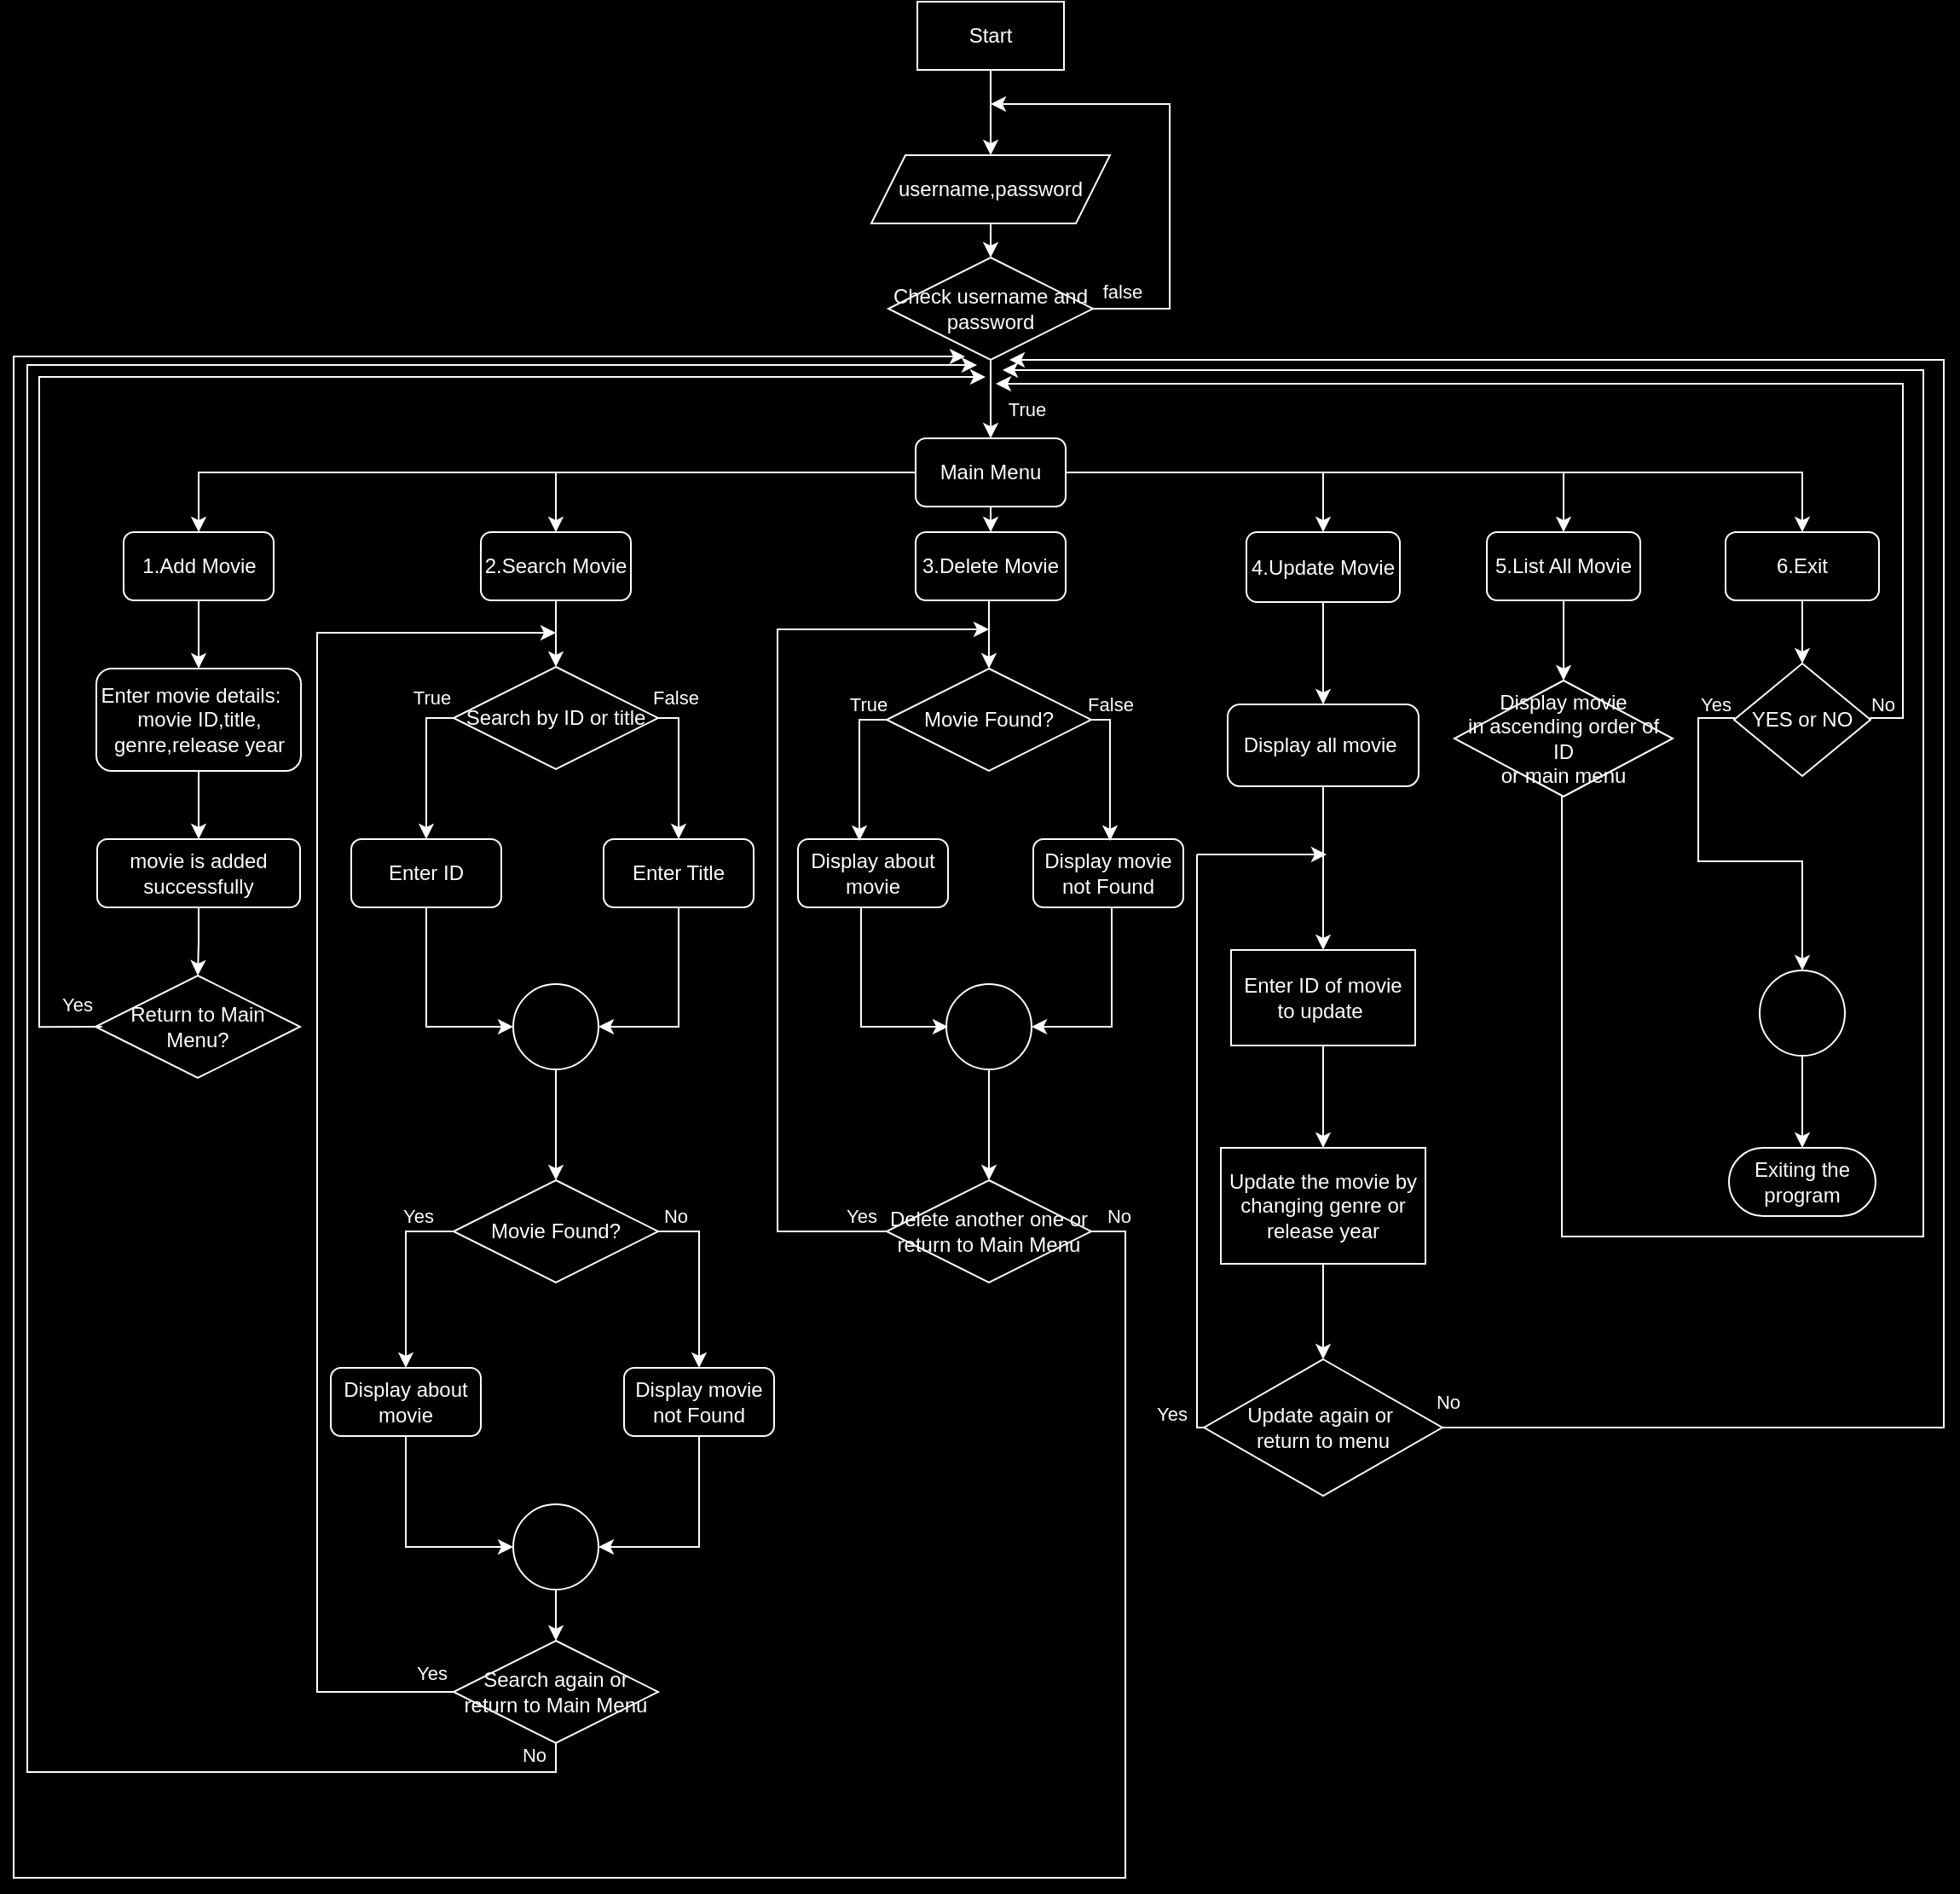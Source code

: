 <mxfile version="24.8.0">
  <diagram id="C5RBs43oDa-KdzZeNtuy" name="Page-1">
    <mxGraphModel dx="2035" dy="1030" grid="0" gridSize="4" guides="1" tooltips="1" connect="1" arrows="1" fold="1" page="1" pageScale="1" pageWidth="1169" pageHeight="1654" background="#000000" math="0" shadow="0">
      <root>
        <object label="" id="WIyWlLk6GJQsqaUBKTNV-0">
          <mxCell />
        </object>
        <mxCell id="WIyWlLk6GJQsqaUBKTNV-1" parent="WIyWlLk6GJQsqaUBKTNV-0" />
        <mxCell id="bXf6qjvEAu1AQfzfNr77-3" style="edgeStyle=orthogonalEdgeStyle;rounded=0;orthogonalLoop=1;jettySize=auto;html=1;entryX=0.5;entryY=0;entryDx=0;entryDy=0;strokeColor=#FFFFFF;" parent="WIyWlLk6GJQsqaUBKTNV-1" source="bXf6qjvEAu1AQfzfNr77-0" target="bXf6qjvEAu1AQfzfNr77-1" edge="1">
          <mxGeometry relative="1" as="geometry" />
        </mxCell>
        <mxCell id="bXf6qjvEAu1AQfzfNr77-0" value="Start" style="rounded=0;whiteSpace=wrap;html=1;arcSize=50;strokeColor=#FFFFFF;fillColor=none;fontColor=#FFFFFF;gradientColor=none;fillStyle=solid;" parent="WIyWlLk6GJQsqaUBKTNV-1" vertex="1">
          <mxGeometry x="553" y="82" width="86" height="40" as="geometry" />
        </mxCell>
        <mxCell id="bXf6qjvEAu1AQfzfNr77-33" style="edgeStyle=orthogonalEdgeStyle;rounded=0;orthogonalLoop=1;jettySize=auto;html=1;exitX=0.5;exitY=1;exitDx=0;exitDy=0;entryX=0.5;entryY=0;entryDx=0;entryDy=0;strokeColor=#FFFFFF;" parent="WIyWlLk6GJQsqaUBKTNV-1" source="bXf6qjvEAu1AQfzfNr77-1" target="bXf6qjvEAu1AQfzfNr77-32" edge="1">
          <mxGeometry relative="1" as="geometry" />
        </mxCell>
        <mxCell id="bXf6qjvEAu1AQfzfNr77-1" value="username,password" style="shape=parallelogram;perimeter=parallelogramPerimeter;whiteSpace=wrap;html=1;fixedSize=1;strokeColor=#FFFFFF;fillColor=none;fontColor=#FFFFFF;gradientColor=none;fillStyle=solid;rounded=0;" parent="WIyWlLk6GJQsqaUBKTNV-1" vertex="1">
          <mxGeometry x="526" y="172" width="140" height="40" as="geometry" />
        </mxCell>
        <mxCell id="bXf6qjvEAu1AQfzfNr77-51" style="edgeStyle=orthogonalEdgeStyle;rounded=0;orthogonalLoop=1;jettySize=auto;html=1;exitX=0.5;exitY=1;exitDx=0;exitDy=0;entryX=0.5;entryY=0;entryDx=0;entryDy=0;strokeColor=#FFFFFF;" parent="WIyWlLk6GJQsqaUBKTNV-1" source="bXf6qjvEAu1AQfzfNr77-4" target="bXf6qjvEAu1AQfzfNr77-12" edge="1">
          <mxGeometry relative="1" as="geometry" />
        </mxCell>
        <mxCell id="bXf6qjvEAu1AQfzfNr77-4" value="1.Add Movie" style="rounded=1;whiteSpace=wrap;html=1;fillColor=none;strokeColor=#FFFFFF;fontColor=#FFFFFF;" parent="WIyWlLk6GJQsqaUBKTNV-1" vertex="1">
          <mxGeometry x="87.5" y="393" width="88" height="40" as="geometry" />
        </mxCell>
        <mxCell id="bXf6qjvEAu1AQfzfNr77-66" style="edgeStyle=orthogonalEdgeStyle;rounded=0;orthogonalLoop=1;jettySize=auto;html=1;entryX=0.5;entryY=0;entryDx=0;entryDy=0;strokeColor=#FFFFFF;" parent="WIyWlLk6GJQsqaUBKTNV-1" source="bXf6qjvEAu1AQfzfNr77-5" target="bXf6qjvEAu1AQfzfNr77-16" edge="1">
          <mxGeometry relative="1" as="geometry" />
        </mxCell>
        <mxCell id="bXf6qjvEAu1AQfzfNr77-5" value="2.Search Movie" style="rounded=1;whiteSpace=wrap;html=1;fillColor=none;strokeColor=#FFFFFF;fontColor=#FFFFFF;" parent="WIyWlLk6GJQsqaUBKTNV-1" vertex="1">
          <mxGeometry x="297" y="393" width="88" height="40" as="geometry" />
        </mxCell>
        <mxCell id="bXf6qjvEAu1AQfzfNr77-69" style="edgeStyle=orthogonalEdgeStyle;rounded=0;orthogonalLoop=1;jettySize=auto;html=1;entryX=0.5;entryY=0;entryDx=0;entryDy=0;strokeColor=#FFFFFF;" parent="WIyWlLk6GJQsqaUBKTNV-1" source="bXf6qjvEAu1AQfzfNr77-6" target="bXf6qjvEAu1AQfzfNr77-25" edge="1">
          <mxGeometry relative="1" as="geometry">
            <Array as="points">
              <mxPoint x="595" y="442" />
              <mxPoint x="595" y="442" />
            </Array>
          </mxGeometry>
        </mxCell>
        <mxCell id="bXf6qjvEAu1AQfzfNr77-6" value="3.Delete Movie" style="rounded=1;whiteSpace=wrap;html=1;fillColor=none;strokeColor=#FFFFFF;fontColor=#FFFFFF;" parent="WIyWlLk6GJQsqaUBKTNV-1" vertex="1">
          <mxGeometry x="552" y="393" width="88" height="40" as="geometry" />
        </mxCell>
        <mxCell id="23tJMaiDq_gJXq7xwIwI-53" value="" style="edgeStyle=orthogonalEdgeStyle;rounded=0;orthogonalLoop=1;jettySize=auto;html=1;strokeColor=#FFFFFF;" parent="WIyWlLk6GJQsqaUBKTNV-1" source="bXf6qjvEAu1AQfzfNr77-7" target="23tJMaiDq_gJXq7xwIwI-15" edge="1">
          <mxGeometry relative="1" as="geometry" />
        </mxCell>
        <mxCell id="bXf6qjvEAu1AQfzfNr77-7" value="4.Update Movie" style="rounded=1;whiteSpace=wrap;html=1;fontColor=#FFFFFF;fillColor=none;strokeColor=#FFFFFF;" parent="WIyWlLk6GJQsqaUBKTNV-1" vertex="1">
          <mxGeometry x="746" y="393" width="90" height="41" as="geometry" />
        </mxCell>
        <mxCell id="23tJMaiDq_gJXq7xwIwI-56" value="" style="edgeStyle=orthogonalEdgeStyle;rounded=0;orthogonalLoop=1;jettySize=auto;html=1;strokeColor=#FFFFFF;" parent="WIyWlLk6GJQsqaUBKTNV-1" source="bXf6qjvEAu1AQfzfNr77-9" target="23tJMaiDq_gJXq7xwIwI-54" edge="1">
          <mxGeometry relative="1" as="geometry" />
        </mxCell>
        <mxCell id="bXf6qjvEAu1AQfzfNr77-9" value="5.List All Movie" style="rounded=1;whiteSpace=wrap;html=1;fontColor=#FFFFFF;fillColor=none;strokeColor=#FFFFFF;" parent="WIyWlLk6GJQsqaUBKTNV-1" vertex="1">
          <mxGeometry x="887" y="393" width="90" height="40" as="geometry" />
        </mxCell>
        <mxCell id="23tJMaiDq_gJXq7xwIwI-66" value="" style="edgeStyle=orthogonalEdgeStyle;rounded=0;orthogonalLoop=1;jettySize=auto;html=1;strokeColor=#FFFFFF;" parent="WIyWlLk6GJQsqaUBKTNV-1" source="bXf6qjvEAu1AQfzfNr77-11" target="23tJMaiDq_gJXq7xwIwI-65" edge="1">
          <mxGeometry relative="1" as="geometry" />
        </mxCell>
        <mxCell id="bXf6qjvEAu1AQfzfNr77-11" value="6.Exit" style="rounded=1;whiteSpace=wrap;html=1;fontColor=#FFFFFF;fillColor=none;strokeColor=#FFFFFF;" parent="WIyWlLk6GJQsqaUBKTNV-1" vertex="1">
          <mxGeometry x="1027" y="393" width="90" height="40" as="geometry" />
        </mxCell>
        <mxCell id="bXf6qjvEAu1AQfzfNr77-52" style="edgeStyle=orthogonalEdgeStyle;rounded=0;orthogonalLoop=1;jettySize=auto;html=1;entryX=0.5;entryY=0;entryDx=0;entryDy=0;strokeColor=#FFFFFF;" parent="WIyWlLk6GJQsqaUBKTNV-1" source="bXf6qjvEAu1AQfzfNr77-12" target="bXf6qjvEAu1AQfzfNr77-13" edge="1">
          <mxGeometry relative="1" as="geometry" />
        </mxCell>
        <mxCell id="bXf6qjvEAu1AQfzfNr77-12" value="Enter movie details:&amp;nbsp; &amp;nbsp; movie ID,title, genre,release year" style="rounded=1;whiteSpace=wrap;html=1;fillColor=none;strokeColor=#FFFFFF;fontColor=#FFFFFF;" parent="WIyWlLk6GJQsqaUBKTNV-1" vertex="1">
          <mxGeometry x="71.5" y="473" width="120" height="60" as="geometry" />
        </mxCell>
        <mxCell id="bXf6qjvEAu1AQfzfNr77-53" style="edgeStyle=orthogonalEdgeStyle;rounded=0;orthogonalLoop=1;jettySize=auto;html=1;entryX=0.5;entryY=0;entryDx=0;entryDy=0;strokeColor=#FFFFFF;" parent="WIyWlLk6GJQsqaUBKTNV-1" source="bXf6qjvEAu1AQfzfNr77-13" target="bXf6qjvEAu1AQfzfNr77-14" edge="1">
          <mxGeometry relative="1" as="geometry" />
        </mxCell>
        <mxCell id="bXf6qjvEAu1AQfzfNr77-13" value="movie is added successfully" style="rounded=1;whiteSpace=wrap;html=1;fillColor=none;strokeColor=#FFFFFF;fontColor=#FFFFFF;" parent="WIyWlLk6GJQsqaUBKTNV-1" vertex="1">
          <mxGeometry x="72" y="573" width="119" height="40" as="geometry" />
        </mxCell>
        <mxCell id="bXf6qjvEAu1AQfzfNr77-54" style="edgeStyle=orthogonalEdgeStyle;rounded=0;orthogonalLoop=1;jettySize=auto;html=1;strokeColor=#FFFFFF;" parent="WIyWlLk6GJQsqaUBKTNV-1" edge="1">
          <mxGeometry relative="1" as="geometry">
            <mxPoint x="593" y="302" as="targetPoint" />
            <mxPoint x="74.882" y="683.059" as="sourcePoint" />
            <Array as="points">
              <mxPoint x="38" y="683" />
              <mxPoint x="38" y="302" />
              <mxPoint x="485" y="302" />
            </Array>
          </mxGeometry>
        </mxCell>
        <mxCell id="ICd2T07HdxXLZbfCCMPQ-11" value="Yes" style="edgeLabel;html=1;align=center;verticalAlign=middle;resizable=0;points=[];fontColor=#FFFFFF;labelBackgroundColor=#000000;" vertex="1" connectable="0" parent="bXf6qjvEAu1AQfzfNr77-54">
          <mxGeometry x="-0.974" y="-4" relative="1" as="geometry">
            <mxPoint x="-3" y="-9" as="offset" />
          </mxGeometry>
        </mxCell>
        <mxCell id="bXf6qjvEAu1AQfzfNr77-14" value="Return to Main Menu?" style="rhombus;whiteSpace=wrap;html=1;fillColor=none;strokeColor=#FFFFFF;fontColor=#FFFFFF;" parent="WIyWlLk6GJQsqaUBKTNV-1" vertex="1">
          <mxGeometry x="71" y="653" width="120" height="60" as="geometry" />
        </mxCell>
        <mxCell id="bXf6qjvEAu1AQfzfNr77-55" style="edgeStyle=orthogonalEdgeStyle;rounded=0;orthogonalLoop=1;jettySize=auto;html=1;entryX=0.5;entryY=0;entryDx=0;entryDy=0;strokeColor=#FFFFFF;" parent="WIyWlLk6GJQsqaUBKTNV-1" source="bXf6qjvEAu1AQfzfNr77-16" target="bXf6qjvEAu1AQfzfNr77-17" edge="1">
          <mxGeometry relative="1" as="geometry">
            <Array as="points">
              <mxPoint x="265" y="502" />
            </Array>
          </mxGeometry>
        </mxCell>
        <mxCell id="ICd2T07HdxXLZbfCCMPQ-12" value="True" style="edgeLabel;html=1;align=center;verticalAlign=middle;resizable=0;points=[];fontColor=#FFFFFF;labelBackgroundColor=#000000;" vertex="1" connectable="0" parent="bXf6qjvEAu1AQfzfNr77-55">
          <mxGeometry x="-0.755" y="1" relative="1" as="geometry">
            <mxPoint x="-3" y="-13" as="offset" />
          </mxGeometry>
        </mxCell>
        <mxCell id="bXf6qjvEAu1AQfzfNr77-56" style="edgeStyle=orthogonalEdgeStyle;rounded=0;orthogonalLoop=1;jettySize=auto;html=1;entryX=0.5;entryY=0;entryDx=0;entryDy=0;strokeColor=#FFFFFF;" parent="WIyWlLk6GJQsqaUBKTNV-1" source="bXf6qjvEAu1AQfzfNr77-16" target="bXf6qjvEAu1AQfzfNr77-18" edge="1">
          <mxGeometry relative="1" as="geometry">
            <Array as="points">
              <mxPoint x="413" y="502" />
            </Array>
          </mxGeometry>
        </mxCell>
        <mxCell id="ICd2T07HdxXLZbfCCMPQ-13" value="False" style="edgeLabel;html=1;align=center;verticalAlign=middle;resizable=0;points=[];fontColor=#FFFFFF;labelBackgroundColor=#000000;" vertex="1" connectable="0" parent="bXf6qjvEAu1AQfzfNr77-56">
          <mxGeometry x="-0.376" relative="1" as="geometry">
            <mxPoint x="-2" y="-26" as="offset" />
          </mxGeometry>
        </mxCell>
        <mxCell id="bXf6qjvEAu1AQfzfNr77-16" value="Search by ID or title" style="rhombus;whiteSpace=wrap;html=1;fillColor=none;strokeColor=#FFFFFF;fontColor=#FFFFFF;" parent="WIyWlLk6GJQsqaUBKTNV-1" vertex="1">
          <mxGeometry x="281" y="472" width="120" height="60" as="geometry" />
        </mxCell>
        <mxCell id="bXf6qjvEAu1AQfzfNr77-57" style="edgeStyle=orthogonalEdgeStyle;rounded=0;orthogonalLoop=1;jettySize=auto;html=1;entryX=0;entryY=0.5;entryDx=0;entryDy=0;strokeColor=#FFFFFF;" parent="WIyWlLk6GJQsqaUBKTNV-1" edge="1">
          <mxGeometry relative="1" as="geometry">
            <mxPoint x="265" y="613" as="sourcePoint" />
            <mxPoint x="316" y="683" as="targetPoint" />
            <Array as="points">
              <mxPoint x="265" y="683.06" />
            </Array>
          </mxGeometry>
        </mxCell>
        <mxCell id="bXf6qjvEAu1AQfzfNr77-17" value="Enter ID" style="rounded=1;whiteSpace=wrap;html=1;fillColor=none;strokeColor=#FFFFFF;fontColor=#FFFFFF;" parent="WIyWlLk6GJQsqaUBKTNV-1" vertex="1">
          <mxGeometry x="221" y="573" width="88" height="40" as="geometry" />
        </mxCell>
        <mxCell id="bXf6qjvEAu1AQfzfNr77-58" style="edgeStyle=orthogonalEdgeStyle;rounded=0;orthogonalLoop=1;jettySize=auto;html=1;entryX=1;entryY=0.5;entryDx=0;entryDy=0;strokeColor=#FFFFFF;" parent="WIyWlLk6GJQsqaUBKTNV-1" source="bXf6qjvEAu1AQfzfNr77-18" target="bXf6qjvEAu1AQfzfNr77-19" edge="1">
          <mxGeometry relative="1" as="geometry">
            <mxPoint x="413" y="682" as="targetPoint" />
            <Array as="points">
              <mxPoint x="413" y="683" />
            </Array>
          </mxGeometry>
        </mxCell>
        <mxCell id="bXf6qjvEAu1AQfzfNr77-18" value="Enter Title" style="rounded=1;whiteSpace=wrap;html=1;fillColor=none;strokeColor=#FFFFFF;fontColor=#FFFFFF;" parent="WIyWlLk6GJQsqaUBKTNV-1" vertex="1">
          <mxGeometry x="369" y="573" width="88" height="40" as="geometry" />
        </mxCell>
        <mxCell id="bXf6qjvEAu1AQfzfNr77-59" style="edgeStyle=orthogonalEdgeStyle;rounded=0;orthogonalLoop=1;jettySize=auto;html=1;entryX=0.5;entryY=0;entryDx=0;entryDy=0;strokeColor=#FFFFFF;" parent="WIyWlLk6GJQsqaUBKTNV-1" source="bXf6qjvEAu1AQfzfNr77-19" target="bXf6qjvEAu1AQfzfNr77-20" edge="1">
          <mxGeometry relative="1" as="geometry" />
        </mxCell>
        <mxCell id="bXf6qjvEAu1AQfzfNr77-19" value="" style="ellipse;whiteSpace=wrap;html=1;aspect=fixed;fillColor=none;strokeColor=#FFFFFF;fontColor=#FFFFFF;" parent="WIyWlLk6GJQsqaUBKTNV-1" vertex="1">
          <mxGeometry x="316" y="658" width="50" height="50" as="geometry" />
        </mxCell>
        <mxCell id="bXf6qjvEAu1AQfzfNr77-60" style="edgeStyle=orthogonalEdgeStyle;rounded=0;orthogonalLoop=1;jettySize=auto;html=1;entryX=0.5;entryY=0;entryDx=0;entryDy=0;strokeColor=#FFFFFF;" parent="WIyWlLk6GJQsqaUBKTNV-1" source="bXf6qjvEAu1AQfzfNr77-20" target="bXf6qjvEAu1AQfzfNr77-21" edge="1">
          <mxGeometry relative="1" as="geometry">
            <Array as="points">
              <mxPoint x="253" y="803" />
            </Array>
          </mxGeometry>
        </mxCell>
        <mxCell id="ICd2T07HdxXLZbfCCMPQ-14" value="Yes" style="edgeLabel;html=1;align=center;verticalAlign=middle;resizable=0;points=[];fontColor=#FFFFFF;labelBackgroundColor=#000000;" vertex="1" connectable="0" parent="bXf6qjvEAu1AQfzfNr77-60">
          <mxGeometry x="-0.602" y="1" relative="1" as="geometry">
            <mxPoint y="-10" as="offset" />
          </mxGeometry>
        </mxCell>
        <mxCell id="bXf6qjvEAu1AQfzfNr77-61" style="edgeStyle=orthogonalEdgeStyle;rounded=0;orthogonalLoop=1;jettySize=auto;html=1;entryX=0.5;entryY=0;entryDx=0;entryDy=0;strokeColor=#FFFFFF;" parent="WIyWlLk6GJQsqaUBKTNV-1" source="bXf6qjvEAu1AQfzfNr77-20" target="bXf6qjvEAu1AQfzfNr77-22" edge="1">
          <mxGeometry relative="1" as="geometry">
            <Array as="points">
              <mxPoint x="425" y="803" />
            </Array>
          </mxGeometry>
        </mxCell>
        <mxCell id="ICd2T07HdxXLZbfCCMPQ-17" value="No" style="edgeLabel;html=1;align=center;verticalAlign=middle;resizable=0;points=[];fontColor=#FFFFFF;labelBackgroundColor=#000000;" vertex="1" connectable="0" parent="bXf6qjvEAu1AQfzfNr77-61">
          <mxGeometry x="-0.787" y="-2" relative="1" as="geometry">
            <mxPoint x="-1" y="-11" as="offset" />
          </mxGeometry>
        </mxCell>
        <mxCell id="bXf6qjvEAu1AQfzfNr77-20" value="Movie Found?" style="rhombus;whiteSpace=wrap;html=1;fillColor=none;strokeColor=#FFFFFF;fontColor=#FFFFFF;" parent="WIyWlLk6GJQsqaUBKTNV-1" vertex="1">
          <mxGeometry x="281" y="773" width="120" height="60" as="geometry" />
        </mxCell>
        <mxCell id="bXf6qjvEAu1AQfzfNr77-62" style="edgeStyle=orthogonalEdgeStyle;rounded=0;orthogonalLoop=1;jettySize=auto;html=1;entryX=0;entryY=0.5;entryDx=0;entryDy=0;strokeColor=#FFFFFF;" parent="WIyWlLk6GJQsqaUBKTNV-1" source="bXf6qjvEAu1AQfzfNr77-21" target="bXf6qjvEAu1AQfzfNr77-30" edge="1">
          <mxGeometry relative="1" as="geometry">
            <Array as="points">
              <mxPoint x="253" y="988" />
            </Array>
          </mxGeometry>
        </mxCell>
        <mxCell id="bXf6qjvEAu1AQfzfNr77-21" value="Display about movie" style="rounded=1;whiteSpace=wrap;html=1;fillColor=none;strokeColor=#FFFFFF;fontColor=#FFFFFF;" parent="WIyWlLk6GJQsqaUBKTNV-1" vertex="1">
          <mxGeometry x="209" y="883" width="88" height="40" as="geometry" />
        </mxCell>
        <mxCell id="bXf6qjvEAu1AQfzfNr77-63" style="edgeStyle=orthogonalEdgeStyle;rounded=0;orthogonalLoop=1;jettySize=auto;html=1;entryX=1;entryY=0.5;entryDx=0;entryDy=0;strokeColor=#FFFFFF;" parent="WIyWlLk6GJQsqaUBKTNV-1" source="bXf6qjvEAu1AQfzfNr77-22" target="bXf6qjvEAu1AQfzfNr77-30" edge="1">
          <mxGeometry relative="1" as="geometry">
            <Array as="points">
              <mxPoint x="425" y="988" />
            </Array>
          </mxGeometry>
        </mxCell>
        <mxCell id="bXf6qjvEAu1AQfzfNr77-22" value="Display movie not Found" style="rounded=1;whiteSpace=wrap;html=1;fillColor=none;strokeColor=#FFFFFF;fontColor=#FFFFFF;" parent="WIyWlLk6GJQsqaUBKTNV-1" vertex="1">
          <mxGeometry x="381" y="883" width="88" height="40" as="geometry" />
        </mxCell>
        <mxCell id="bXf6qjvEAu1AQfzfNr77-65" style="edgeStyle=orthogonalEdgeStyle;rounded=0;orthogonalLoop=1;jettySize=auto;html=1;strokeColor=#FFFFFF;" parent="WIyWlLk6GJQsqaUBKTNV-1" source="bXf6qjvEAu1AQfzfNr77-23" edge="1">
          <mxGeometry relative="1" as="geometry">
            <mxPoint x="341" y="452" as="targetPoint" />
            <Array as="points">
              <mxPoint x="201" y="1073" />
              <mxPoint x="201" y="452" />
            </Array>
          </mxGeometry>
        </mxCell>
        <mxCell id="ICd2T07HdxXLZbfCCMPQ-18" value="Yes" style="edgeLabel;html=1;align=center;verticalAlign=middle;resizable=0;points=[];fontColor=#FFFFFF;labelBackgroundColor=#000000;" vertex="1" connectable="0" parent="bXf6qjvEAu1AQfzfNr77-65">
          <mxGeometry x="-0.968" relative="1" as="geometry">
            <mxPoint y="-11" as="offset" />
          </mxGeometry>
        </mxCell>
        <mxCell id="bXf6qjvEAu1AQfzfNr77-67" style="edgeStyle=orthogonalEdgeStyle;rounded=0;orthogonalLoop=1;jettySize=auto;html=1;exitX=0.5;exitY=1;exitDx=0;exitDy=0;strokeColor=#FFFFFF;" parent="WIyWlLk6GJQsqaUBKTNV-1" edge="1" source="bXf6qjvEAu1AQfzfNr77-23">
          <mxGeometry relative="1" as="geometry">
            <mxPoint x="588" y="295" as="targetPoint" />
            <mxPoint x="338" y="1105" as="sourcePoint" />
            <Array as="points">
              <mxPoint x="341" y="1120" />
              <mxPoint x="31" y="1120" />
              <mxPoint x="31" y="295" />
            </Array>
          </mxGeometry>
        </mxCell>
        <mxCell id="ICd2T07HdxXLZbfCCMPQ-19" value="No" style="edgeLabel;html=1;align=center;verticalAlign=middle;resizable=0;points=[];fontColor=#FFFFFF;labelBackgroundColor=#000000;" vertex="1" connectable="0" parent="bXf6qjvEAu1AQfzfNr77-67">
          <mxGeometry x="-0.965" y="4" relative="1" as="geometry">
            <mxPoint y="-14" as="offset" />
          </mxGeometry>
        </mxCell>
        <mxCell id="bXf6qjvEAu1AQfzfNr77-23" value="Search again or return to Main Menu" style="rhombus;whiteSpace=wrap;html=1;fillColor=none;strokeColor=#FFFFFF;fontColor=#FFFFFF;" parent="WIyWlLk6GJQsqaUBKTNV-1" vertex="1">
          <mxGeometry x="281" y="1043" width="120" height="60" as="geometry" />
        </mxCell>
        <mxCell id="bXf6qjvEAu1AQfzfNr77-25" value="Movie Found?" style="rhombus;whiteSpace=wrap;html=1;fillColor=none;strokeColor=#FFFFFF;fontColor=#FFFFFF;" parent="WIyWlLk6GJQsqaUBKTNV-1" vertex="1">
          <mxGeometry x="535" y="473" width="120" height="60" as="geometry" />
        </mxCell>
        <mxCell id="bXf6qjvEAu1AQfzfNr77-26" value="Display about movie" style="rounded=1;whiteSpace=wrap;html=1;fillColor=none;strokeColor=#FFFFFF;fontColor=#FFFFFF;" parent="WIyWlLk6GJQsqaUBKTNV-1" vertex="1">
          <mxGeometry x="483" y="573" width="88" height="40" as="geometry" />
        </mxCell>
        <mxCell id="bXf6qjvEAu1AQfzfNr77-27" value="Display movie not Found" style="rounded=1;whiteSpace=wrap;html=1;fillColor=none;strokeColor=#FFFFFF;fontColor=#FFFFFF;" parent="WIyWlLk6GJQsqaUBKTNV-1" vertex="1">
          <mxGeometry x="621" y="573" width="88" height="40" as="geometry" />
        </mxCell>
        <mxCell id="bXf6qjvEAu1AQfzfNr77-75" style="edgeStyle=orthogonalEdgeStyle;rounded=0;orthogonalLoop=1;jettySize=auto;html=1;strokeColor=#FFFFFF;" parent="WIyWlLk6GJQsqaUBKTNV-1" source="bXf6qjvEAu1AQfzfNr77-28" edge="1">
          <mxGeometry relative="1" as="geometry">
            <mxPoint x="595" y="450" as="targetPoint" />
            <Array as="points">
              <mxPoint x="471" y="803" />
              <mxPoint x="471" y="450" />
            </Array>
          </mxGeometry>
        </mxCell>
        <mxCell id="ICd2T07HdxXLZbfCCMPQ-21" value="Yes" style="edgeLabel;html=1;align=center;verticalAlign=middle;resizable=0;points=[];fontColor=#FFFFFF;labelBackgroundColor=#000000;" vertex="1" connectable="0" parent="bXf6qjvEAu1AQfzfNr77-75">
          <mxGeometry x="-0.942" y="3" relative="1" as="geometry">
            <mxPoint y="-12" as="offset" />
          </mxGeometry>
        </mxCell>
        <mxCell id="bXf6qjvEAu1AQfzfNr77-76" style="edgeStyle=orthogonalEdgeStyle;rounded=0;orthogonalLoop=1;jettySize=auto;html=1;exitX=1;exitY=0.5;exitDx=0;exitDy=0;strokeColor=#FFFFFF;" parent="WIyWlLk6GJQsqaUBKTNV-1" source="bXf6qjvEAu1AQfzfNr77-28" edge="1">
          <mxGeometry relative="1" as="geometry">
            <mxPoint x="581" y="290" as="targetPoint" />
            <mxPoint x="548" y="833" as="sourcePoint" />
            <Array as="points">
              <mxPoint x="675" y="803" />
              <mxPoint x="675" y="1182" />
              <mxPoint x="23" y="1182" />
              <mxPoint x="23" y="290" />
            </Array>
          </mxGeometry>
        </mxCell>
        <mxCell id="ICd2T07HdxXLZbfCCMPQ-22" value="No" style="edgeLabel;html=1;align=center;verticalAlign=middle;resizable=0;points=[];fontColor=#FFFFFF;labelBackgroundColor=#000000;" vertex="1" connectable="0" parent="bXf6qjvEAu1AQfzfNr77-76">
          <mxGeometry x="-0.988" relative="1" as="geometry">
            <mxPoint x="1" y="-9" as="offset" />
          </mxGeometry>
        </mxCell>
        <mxCell id="bXf6qjvEAu1AQfzfNr77-28" value="Delete another one or return to Main Menu" style="rhombus;whiteSpace=wrap;html=1;fillColor=none;strokeColor=#FFFFFF;fontColor=#FFFFFF;" parent="WIyWlLk6GJQsqaUBKTNV-1" vertex="1">
          <mxGeometry x="535" y="773" width="120" height="60" as="geometry" />
        </mxCell>
        <mxCell id="bXf6qjvEAu1AQfzfNr77-64" style="edgeStyle=orthogonalEdgeStyle;rounded=0;orthogonalLoop=1;jettySize=auto;html=1;entryX=0.5;entryY=0;entryDx=0;entryDy=0;strokeColor=#FFFFFF;" parent="WIyWlLk6GJQsqaUBKTNV-1" source="bXf6qjvEAu1AQfzfNr77-30" target="bXf6qjvEAu1AQfzfNr77-23" edge="1">
          <mxGeometry relative="1" as="geometry" />
        </mxCell>
        <mxCell id="bXf6qjvEAu1AQfzfNr77-30" value="" style="ellipse;whiteSpace=wrap;html=1;aspect=fixed;fillColor=none;strokeColor=#FFFFFF;fontColor=#FFFFFF;" parent="WIyWlLk6GJQsqaUBKTNV-1" vertex="1">
          <mxGeometry x="316" y="963" width="50" height="50" as="geometry" />
        </mxCell>
        <mxCell id="bXf6qjvEAu1AQfzfNr77-74" style="edgeStyle=orthogonalEdgeStyle;rounded=0;orthogonalLoop=1;jettySize=auto;html=1;entryX=0.5;entryY=0;entryDx=0;entryDy=0;strokeColor=#FFFFFF;" parent="WIyWlLk6GJQsqaUBKTNV-1" source="bXf6qjvEAu1AQfzfNr77-31" target="bXf6qjvEAu1AQfzfNr77-28" edge="1">
          <mxGeometry relative="1" as="geometry" />
        </mxCell>
        <mxCell id="bXf6qjvEAu1AQfzfNr77-31" value="" style="ellipse;whiteSpace=wrap;html=1;aspect=fixed;fontColor=#FFFFFF;fillColor=none;strokeColor=#FFFFFF;" parent="WIyWlLk6GJQsqaUBKTNV-1" vertex="1">
          <mxGeometry x="570" y="658" width="50" height="50" as="geometry" />
        </mxCell>
        <mxCell id="bXf6qjvEAu1AQfzfNr77-36" style="edgeStyle=orthogonalEdgeStyle;rounded=0;orthogonalLoop=1;jettySize=auto;html=1;exitX=0.5;exitY=1;exitDx=0;exitDy=0;entryX=0.5;entryY=0;entryDx=0;entryDy=0;strokeColor=#FFFFFF;" parent="WIyWlLk6GJQsqaUBKTNV-1" source="bXf6qjvEAu1AQfzfNr77-32" target="bXf6qjvEAu1AQfzfNr77-35" edge="1">
          <mxGeometry relative="1" as="geometry" />
        </mxCell>
        <mxCell id="bXf6qjvEAu1AQfzfNr77-41" value="True" style="edgeLabel;html=1;align=center;verticalAlign=middle;resizable=0;points=[];fontColor=#FFFFFF;labelBackgroundColor=#000000;" parent="bXf6qjvEAu1AQfzfNr77-36" vertex="1" connectable="0">
          <mxGeometry x="-0.178" y="1" relative="1" as="geometry">
            <mxPoint x="20" y="10" as="offset" />
          </mxGeometry>
        </mxCell>
        <mxCell id="bXf6qjvEAu1AQfzfNr77-38" style="edgeStyle=orthogonalEdgeStyle;rounded=0;orthogonalLoop=1;jettySize=auto;html=1;strokeColor=#FFFFFF;" parent="WIyWlLk6GJQsqaUBKTNV-1" source="bXf6qjvEAu1AQfzfNr77-32" edge="1">
          <mxGeometry relative="1" as="geometry">
            <mxPoint x="596" y="142" as="targetPoint" />
            <Array as="points">
              <mxPoint x="701" y="262" />
              <mxPoint x="701" y="142" />
            </Array>
          </mxGeometry>
        </mxCell>
        <mxCell id="bXf6qjvEAu1AQfzfNr77-40" value="false" style="edgeLabel;html=1;align=center;verticalAlign=middle;resizable=0;points=[];labelBorderColor=none;labelBackgroundColor=#000000;fontColor=#FFFFFF;" parent="bXf6qjvEAu1AQfzfNr77-38" vertex="1" connectable="0">
          <mxGeometry x="-0.81" y="-5" relative="1" as="geometry">
            <mxPoint x="-9" y="-15" as="offset" />
          </mxGeometry>
        </mxCell>
        <mxCell id="bXf6qjvEAu1AQfzfNr77-32" value="Check username and password" style="rhombus;whiteSpace=wrap;html=1;fillColor=none;strokeColor=#FFFFFF;fontColor=#FFFFFF;" parent="WIyWlLk6GJQsqaUBKTNV-1" vertex="1">
          <mxGeometry x="536" y="232" width="120" height="60" as="geometry" />
        </mxCell>
        <mxCell id="ICd2T07HdxXLZbfCCMPQ-5" style="edgeStyle=orthogonalEdgeStyle;rounded=0;orthogonalLoop=1;jettySize=auto;html=1;entryX=0.5;entryY=0;entryDx=0;entryDy=0;strokeColor=#FFFFFF;" edge="1" parent="WIyWlLk6GJQsqaUBKTNV-1" source="bXf6qjvEAu1AQfzfNr77-35" target="bXf6qjvEAu1AQfzfNr77-4">
          <mxGeometry relative="1" as="geometry" />
        </mxCell>
        <mxCell id="ICd2T07HdxXLZbfCCMPQ-6" style="edgeStyle=orthogonalEdgeStyle;rounded=0;orthogonalLoop=1;jettySize=auto;html=1;entryX=0.5;entryY=0;entryDx=0;entryDy=0;strokeColor=#FFFFFF;" edge="1" parent="WIyWlLk6GJQsqaUBKTNV-1" source="bXf6qjvEAu1AQfzfNr77-35" target="bXf6qjvEAu1AQfzfNr77-5">
          <mxGeometry relative="1" as="geometry" />
        </mxCell>
        <mxCell id="ICd2T07HdxXLZbfCCMPQ-7" style="edgeStyle=orthogonalEdgeStyle;rounded=0;orthogonalLoop=1;jettySize=auto;html=1;exitX=0.5;exitY=1;exitDx=0;exitDy=0;entryX=0.5;entryY=0;entryDx=0;entryDy=0;strokeColor=#FFFFFF;" edge="1" parent="WIyWlLk6GJQsqaUBKTNV-1" source="bXf6qjvEAu1AQfzfNr77-35" target="bXf6qjvEAu1AQfzfNr77-6">
          <mxGeometry relative="1" as="geometry" />
        </mxCell>
        <mxCell id="ICd2T07HdxXLZbfCCMPQ-8" style="edgeStyle=orthogonalEdgeStyle;rounded=0;orthogonalLoop=1;jettySize=auto;html=1;entryX=0.5;entryY=0;entryDx=0;entryDy=0;strokeColor=#FFFFFF;" edge="1" parent="WIyWlLk6GJQsqaUBKTNV-1" source="bXf6qjvEAu1AQfzfNr77-35" target="bXf6qjvEAu1AQfzfNr77-7">
          <mxGeometry relative="1" as="geometry" />
        </mxCell>
        <mxCell id="ICd2T07HdxXLZbfCCMPQ-9" style="edgeStyle=orthogonalEdgeStyle;rounded=0;orthogonalLoop=1;jettySize=auto;html=1;entryX=0.5;entryY=0;entryDx=0;entryDy=0;strokeColor=#FFFFFF;" edge="1" parent="WIyWlLk6GJQsqaUBKTNV-1" source="bXf6qjvEAu1AQfzfNr77-35" target="bXf6qjvEAu1AQfzfNr77-9">
          <mxGeometry relative="1" as="geometry" />
        </mxCell>
        <mxCell id="ICd2T07HdxXLZbfCCMPQ-10" style="edgeStyle=orthogonalEdgeStyle;rounded=0;orthogonalLoop=1;jettySize=auto;html=1;entryX=0.5;entryY=0;entryDx=0;entryDy=0;fontColor=#FFFFFF;strokeColor=#FFFFFF;" edge="1" parent="WIyWlLk6GJQsqaUBKTNV-1" source="bXf6qjvEAu1AQfzfNr77-35" target="bXf6qjvEAu1AQfzfNr77-11">
          <mxGeometry relative="1" as="geometry" />
        </mxCell>
        <mxCell id="bXf6qjvEAu1AQfzfNr77-35" value="Main Menu" style="rounded=1;whiteSpace=wrap;html=1;fillColor=none;strokeColor=#FFFFFF;fontColor=#FFFFFF;" parent="WIyWlLk6GJQsqaUBKTNV-1" vertex="1">
          <mxGeometry x="552" y="338" width="88" height="40" as="geometry" />
        </mxCell>
        <mxCell id="bXf6qjvEAu1AQfzfNr77-70" style="edgeStyle=orthogonalEdgeStyle;rounded=0;orthogonalLoop=1;jettySize=auto;html=1;entryX=0.5;entryY=0;entryDx=0;entryDy=0;strokeColor=#FFFFFF;" parent="WIyWlLk6GJQsqaUBKTNV-1" edge="1">
          <mxGeometry relative="1" as="geometry">
            <mxPoint x="535" y="503" as="sourcePoint" />
            <mxPoint x="519" y="574" as="targetPoint" />
            <Array as="points">
              <mxPoint x="519" y="503" />
            </Array>
          </mxGeometry>
        </mxCell>
        <mxCell id="ICd2T07HdxXLZbfCCMPQ-23" value="True" style="edgeLabel;html=1;align=center;verticalAlign=middle;resizable=0;points=[];fontColor=#FFFFFF;labelBackgroundColor=#000000;" vertex="1" connectable="0" parent="bXf6qjvEAu1AQfzfNr77-70">
          <mxGeometry x="-0.824" y="2" relative="1" as="geometry">
            <mxPoint x="-4" y="-11" as="offset" />
          </mxGeometry>
        </mxCell>
        <mxCell id="bXf6qjvEAu1AQfzfNr77-71" style="edgeStyle=orthogonalEdgeStyle;rounded=0;orthogonalLoop=1;jettySize=auto;html=1;entryX=0.5;entryY=0;entryDx=0;entryDy=0;strokeColor=#FFFFFF;" parent="WIyWlLk6GJQsqaUBKTNV-1" edge="1">
          <mxGeometry relative="1" as="geometry">
            <mxPoint x="654" y="503" as="sourcePoint" />
            <mxPoint x="666" y="574" as="targetPoint" />
            <Array as="points">
              <mxPoint x="666" y="503" />
            </Array>
          </mxGeometry>
        </mxCell>
        <mxCell id="ICd2T07HdxXLZbfCCMPQ-25" value="False" style="edgeLabel;html=1;align=center;verticalAlign=middle;resizable=0;points=[];fontColor=#FFFFFF;labelBackgroundColor=#000000;" vertex="1" connectable="0" parent="bXf6qjvEAu1AQfzfNr77-71">
          <mxGeometry x="-0.036" relative="1" as="geometry">
            <mxPoint y="-37" as="offset" />
          </mxGeometry>
        </mxCell>
        <mxCell id="bXf6qjvEAu1AQfzfNr77-72" style="edgeStyle=orthogonalEdgeStyle;rounded=0;orthogonalLoop=1;jettySize=auto;html=1;entryX=0;entryY=0.5;entryDx=0;entryDy=0;strokeColor=#FFFFFF;" parent="WIyWlLk6GJQsqaUBKTNV-1" edge="1">
          <mxGeometry relative="1" as="geometry">
            <mxPoint x="520" y="613" as="sourcePoint" />
            <mxPoint x="571" y="683" as="targetPoint" />
            <Array as="points">
              <mxPoint x="520" y="683.06" />
            </Array>
          </mxGeometry>
        </mxCell>
        <mxCell id="bXf6qjvEAu1AQfzfNr77-73" style="edgeStyle=orthogonalEdgeStyle;rounded=0;orthogonalLoop=1;jettySize=auto;html=1;entryX=1;entryY=0.5;entryDx=0;entryDy=0;strokeColor=#FFFFFF;" parent="WIyWlLk6GJQsqaUBKTNV-1" edge="1">
          <mxGeometry relative="1" as="geometry">
            <mxPoint x="620" y="683" as="targetPoint" />
            <mxPoint x="667" y="613" as="sourcePoint" />
            <Array as="points">
              <mxPoint x="667" y="683" />
            </Array>
          </mxGeometry>
        </mxCell>
        <mxCell id="ICd2T07HdxXLZbfCCMPQ-31" style="edgeStyle=orthogonalEdgeStyle;rounded=0;orthogonalLoop=1;jettySize=auto;html=1;entryX=0.5;entryY=0;entryDx=0;entryDy=0;strokeColor=#FFFFFF;" edge="1" parent="WIyWlLk6GJQsqaUBKTNV-1" source="23tJMaiDq_gJXq7xwIwI-2" target="23tJMaiDq_gJXq7xwIwI-14">
          <mxGeometry relative="1" as="geometry" />
        </mxCell>
        <mxCell id="23tJMaiDq_gJXq7xwIwI-2" value="Update the movie by&lt;div&gt;changing genre or&lt;/div&gt;&lt;div&gt;release year&lt;/div&gt;" style="rounded=0;whiteSpace=wrap;html=1;fontColor=#FFFFFF;fillColor=none;strokeColor=#FFFFFF;" parent="WIyWlLk6GJQsqaUBKTNV-1" vertex="1">
          <mxGeometry x="731" y="754" width="120" height="68" as="geometry" />
        </mxCell>
        <mxCell id="ICd2T07HdxXLZbfCCMPQ-28" style="edgeStyle=orthogonalEdgeStyle;rounded=0;orthogonalLoop=1;jettySize=auto;html=1;exitX=1;exitY=0.5;exitDx=0;exitDy=0;strokeColor=#FFFFFF;" edge="1" parent="WIyWlLk6GJQsqaUBKTNV-1" source="23tJMaiDq_gJXq7xwIwI-14">
          <mxGeometry relative="1" as="geometry">
            <mxPoint x="607" y="292" as="targetPoint" />
            <mxPoint x="860.88" y="921.11" as="sourcePoint" />
            <Array as="points">
              <mxPoint x="1155" y="918" />
              <mxPoint x="1155" y="292" />
            </Array>
          </mxGeometry>
        </mxCell>
        <mxCell id="ICd2T07HdxXLZbfCCMPQ-32" value="No" style="edgeLabel;html=1;align=center;verticalAlign=middle;resizable=0;points=[];fontColor=#FFFFFF;labelBackgroundColor=#000000;" vertex="1" connectable="0" parent="ICd2T07HdxXLZbfCCMPQ-28">
          <mxGeometry x="-0.984" y="-2" relative="1" as="geometry">
            <mxPoint x="-9" y="-17" as="offset" />
          </mxGeometry>
        </mxCell>
        <mxCell id="23tJMaiDq_gJXq7xwIwI-14" value="Update again or&amp;nbsp;&lt;div&gt;return to menu&lt;/div&gt;" style="rhombus;whiteSpace=wrap;html=1;fontColor=#FFFFFF;fillColor=none;strokeColor=#FFFFFF;" parent="WIyWlLk6GJQsqaUBKTNV-1" vertex="1">
          <mxGeometry x="721.13" y="878" width="139.75" height="80" as="geometry" />
        </mxCell>
        <mxCell id="23tJMaiDq_gJXq7xwIwI-15" value="Display all movie&amp;nbsp;" style="rounded=1;whiteSpace=wrap;html=1;fontColor=#FFFFFF;fillColor=none;strokeColor=#FFFFFF;" parent="WIyWlLk6GJQsqaUBKTNV-1" vertex="1">
          <mxGeometry x="735" y="494" width="112" height="48" as="geometry" />
        </mxCell>
        <mxCell id="23tJMaiDq_gJXq7xwIwI-30" style="edgeStyle=orthogonalEdgeStyle;rounded=0;orthogonalLoop=1;jettySize=auto;html=1;" parent="WIyWlLk6GJQsqaUBKTNV-1" edge="1">
          <mxGeometry relative="1" as="geometry">
            <mxPoint x="790.76" y="638" as="targetPoint" />
            <mxPoint x="790.749" y="634" as="sourcePoint" />
          </mxGeometry>
        </mxCell>
        <mxCell id="23tJMaiDq_gJXq7xwIwI-49" value="" style="edgeStyle=orthogonalEdgeStyle;rounded=0;orthogonalLoop=1;jettySize=auto;html=1;strokeColor=#FFFFFF;" parent="WIyWlLk6GJQsqaUBKTNV-1" source="23tJMaiDq_gJXq7xwIwI-20" target="23tJMaiDq_gJXq7xwIwI-2" edge="1">
          <mxGeometry relative="1" as="geometry" />
        </mxCell>
        <mxCell id="23tJMaiDq_gJXq7xwIwI-20" value="Enter ID of movie to update&amp;nbsp;" style="rounded=0;whiteSpace=wrap;html=1;fontColor=#FFFFFF;fillColor=none;strokeColor=#FFFFFF;" parent="WIyWlLk6GJQsqaUBKTNV-1" vertex="1">
          <mxGeometry x="737" y="638" width="108" height="56" as="geometry" />
        </mxCell>
        <mxCell id="23tJMaiDq_gJXq7xwIwI-42" value="" style="endArrow=classic;html=1;rounded=0;strokeColor=#FFFFFF;" parent="WIyWlLk6GJQsqaUBKTNV-1" edge="1">
          <mxGeometry width="50" height="50" relative="1" as="geometry">
            <mxPoint x="717" y="582" as="sourcePoint" />
            <mxPoint x="793" y="582" as="targetPoint" />
          </mxGeometry>
        </mxCell>
        <mxCell id="23tJMaiDq_gJXq7xwIwI-47" value="" style="endArrow=none;html=1;rounded=0;exitX=0;exitY=0.5;exitDx=0;exitDy=0;strokeColor=#FFFFFF;" parent="WIyWlLk6GJQsqaUBKTNV-1" source="23tJMaiDq_gJXq7xwIwI-14" edge="1">
          <mxGeometry width="50" height="50" relative="1" as="geometry">
            <mxPoint x="841" y="732" as="sourcePoint" />
            <mxPoint x="717" y="582" as="targetPoint" />
            <Array as="points">
              <mxPoint x="717" y="918" />
            </Array>
          </mxGeometry>
        </mxCell>
        <mxCell id="ICd2T07HdxXLZbfCCMPQ-26" value="Yes" style="edgeLabel;html=1;align=center;verticalAlign=middle;resizable=0;points=[];fontColor=#FFFFFF;labelBackgroundColor=#000000;" vertex="1" connectable="0" parent="23tJMaiDq_gJXq7xwIwI-47">
          <mxGeometry x="-0.964" y="-2" relative="1" as="geometry">
            <mxPoint x="-17" y="-6" as="offset" />
          </mxGeometry>
        </mxCell>
        <mxCell id="ICd2T07HdxXLZbfCCMPQ-30" style="edgeStyle=orthogonalEdgeStyle;rounded=0;orthogonalLoop=1;jettySize=auto;html=1;strokeColor=#FFFFFF;" edge="1" parent="WIyWlLk6GJQsqaUBKTNV-1" source="23tJMaiDq_gJXq7xwIwI-54">
          <mxGeometry relative="1" as="geometry">
            <mxPoint x="603" y="298" as="targetPoint" />
            <Array as="points">
              <mxPoint x="931" y="806" />
              <mxPoint x="1143" y="806" />
              <mxPoint x="1143" y="298" />
            </Array>
          </mxGeometry>
        </mxCell>
        <mxCell id="23tJMaiDq_gJXq7xwIwI-54" value="Display movie&lt;div&gt;in ascending order of ID&lt;/div&gt;&lt;div&gt;or main menu&lt;/div&gt;" style="rhombus;html=1;fontColor=#FFFFFF;fillColor=none;strokeColor=#FFFFFF;whiteSpace=wrap;" parent="WIyWlLk6GJQsqaUBKTNV-1" vertex="1">
          <mxGeometry x="868" y="480" width="128" height="68" as="geometry" />
        </mxCell>
        <mxCell id="ICd2T07HdxXLZbfCCMPQ-1" style="edgeStyle=orthogonalEdgeStyle;rounded=0;orthogonalLoop=1;jettySize=auto;html=1;exitX=0;exitY=0.5;exitDx=0;exitDy=0;entryX=0.5;entryY=0;entryDx=0;entryDy=0;strokeColor=#FFFFFF;" edge="1" parent="WIyWlLk6GJQsqaUBKTNV-1" source="23tJMaiDq_gJXq7xwIwI-65" target="ICd2T07HdxXLZbfCCMPQ-2">
          <mxGeometry relative="1" as="geometry">
            <mxPoint x="1117" y="654" as="targetPoint" />
            <mxPoint x="1031" y="498" as="sourcePoint" />
            <Array as="points">
              <mxPoint x="1011" y="502" />
              <mxPoint x="1011" y="586" />
              <mxPoint x="1072" y="586" />
            </Array>
          </mxGeometry>
        </mxCell>
        <mxCell id="ICd2T07HdxXLZbfCCMPQ-33" value="Yes" style="edgeLabel;html=1;align=center;verticalAlign=middle;resizable=0;points=[];fontColor=#FFFFFF;labelBackgroundColor=#000000;" vertex="1" connectable="0" parent="ICd2T07HdxXLZbfCCMPQ-1">
          <mxGeometry x="-0.916" y="5" relative="1" as="geometry">
            <mxPoint x="-3" y="-13" as="offset" />
          </mxGeometry>
        </mxCell>
        <mxCell id="ICd2T07HdxXLZbfCCMPQ-29" style="edgeStyle=orthogonalEdgeStyle;rounded=0;orthogonalLoop=1;jettySize=auto;html=1;exitX=1;exitY=0.5;exitDx=0;exitDy=0;strokeColor=#FFFFFF;" edge="1" parent="WIyWlLk6GJQsqaUBKTNV-1" source="23tJMaiDq_gJXq7xwIwI-65">
          <mxGeometry relative="1" as="geometry">
            <mxPoint x="599" y="306" as="targetPoint" />
            <mxPoint x="1103.971" y="510.029" as="sourcePoint" />
            <Array as="points">
              <mxPoint x="1131" y="502" />
              <mxPoint x="1131" y="306" />
            </Array>
          </mxGeometry>
        </mxCell>
        <mxCell id="ICd2T07HdxXLZbfCCMPQ-34" value="No" style="edgeLabel;html=1;align=center;verticalAlign=middle;resizable=0;points=[];fontColor=#FFFFFF;labelBackgroundColor=#000000;" vertex="1" connectable="0" parent="ICd2T07HdxXLZbfCCMPQ-29">
          <mxGeometry x="-0.978" y="-1" relative="1" as="geometry">
            <mxPoint y="-9" as="offset" />
          </mxGeometry>
        </mxCell>
        <mxCell id="23tJMaiDq_gJXq7xwIwI-65" value="YES or NO" style="rhombus;whiteSpace=wrap;html=1;fontColor=#FFFFFF;fillColor=none;strokeColor=#FFFFFF;" parent="WIyWlLk6GJQsqaUBKTNV-1" vertex="1">
          <mxGeometry x="1032" y="470" width="80" height="66" as="geometry" />
        </mxCell>
        <mxCell id="ICd2T07HdxXLZbfCCMPQ-4" style="edgeStyle=orthogonalEdgeStyle;rounded=0;orthogonalLoop=1;jettySize=auto;html=1;entryX=0.5;entryY=0;entryDx=0;entryDy=0;strokeColor=#FFFFFF;" edge="1" parent="WIyWlLk6GJQsqaUBKTNV-1" source="ICd2T07HdxXLZbfCCMPQ-2" target="ICd2T07HdxXLZbfCCMPQ-3">
          <mxGeometry relative="1" as="geometry" />
        </mxCell>
        <mxCell id="ICd2T07HdxXLZbfCCMPQ-2" value="" style="ellipse;whiteSpace=wrap;html=1;aspect=fixed;fontColor=#FFFFFF;fillColor=none;strokeColor=#FFFFFF;" vertex="1" parent="WIyWlLk6GJQsqaUBKTNV-1">
          <mxGeometry x="1047" y="650" width="50" height="50" as="geometry" />
        </mxCell>
        <mxCell id="ICd2T07HdxXLZbfCCMPQ-3" value="Exiting the program" style="rounded=1;whiteSpace=wrap;html=1;arcSize=50;fontColor=#FFFFFF;fillColor=none;strokeColor=#FFFFFF;" vertex="1" parent="WIyWlLk6GJQsqaUBKTNV-1">
          <mxGeometry x="1029" y="754" width="86" height="40" as="geometry" />
        </mxCell>
        <mxCell id="ICd2T07HdxXLZbfCCMPQ-42" value="" style="endArrow=classic;html=1;rounded=0;strokeColor=#FFFFFF;exitX=0.5;exitY=1;exitDx=0;exitDy=0;entryX=0.5;entryY=0;entryDx=0;entryDy=0;" edge="1" parent="WIyWlLk6GJQsqaUBKTNV-1" source="23tJMaiDq_gJXq7xwIwI-15" target="23tJMaiDq_gJXq7xwIwI-20">
          <mxGeometry width="50" height="50" relative="1" as="geometry">
            <mxPoint x="786" y="615" as="sourcePoint" />
            <mxPoint x="836" y="565" as="targetPoint" />
          </mxGeometry>
        </mxCell>
      </root>
    </mxGraphModel>
  </diagram>
</mxfile>
